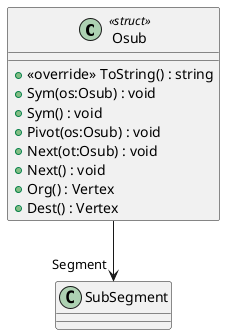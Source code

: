 @startuml
class Osub <<struct>> {
    + <<override>> ToString() : string
    + Sym(os:Osub) : void
    + Sym() : void
    + Pivot(os:Osub) : void
    + Next(ot:Osub) : void
    + Next() : void
    + Org() : Vertex
    + Dest() : Vertex
}
Osub --> "Segment" SubSegment
@enduml
